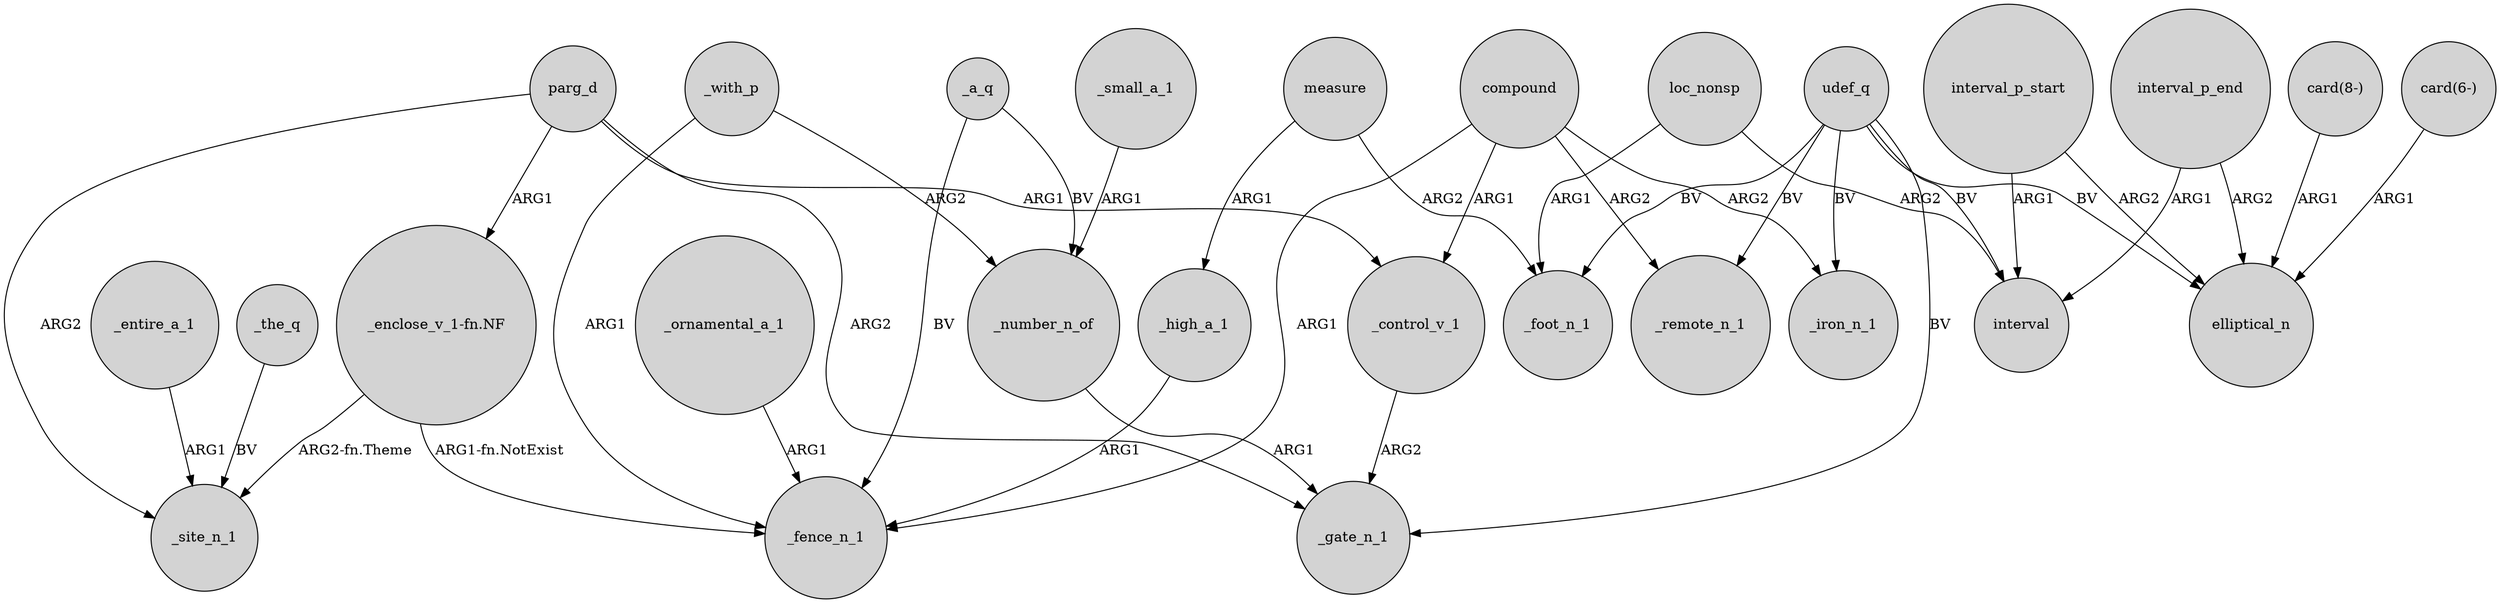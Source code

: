 digraph {
	node [shape=circle style=filled]
	_the_q -> _site_n_1 [label=BV]
	"_enclose_v_1-fn.NF" -> _site_n_1 [label="ARG2-fn.Theme"]
	parg_d -> _site_n_1 [label=ARG2]
	loc_nonsp -> interval [label=ARG2]
	_control_v_1 -> _gate_n_1 [label=ARG2]
	udef_q -> elliptical_n [label=BV]
	udef_q -> _iron_n_1 [label=BV]
	measure -> _high_a_1 [label=ARG1]
	measure -> _foot_n_1 [label=ARG2]
	_high_a_1 -> _fence_n_1 [label=ARG1]
	_a_q -> _number_n_of [label=BV]
	_number_n_of -> _gate_n_1 [label=ARG1]
	compound -> _control_v_1 [label=ARG1]
	_small_a_1 -> _number_n_of [label=ARG1]
	udef_q -> _gate_n_1 [label=BV]
	_entire_a_1 -> _site_n_1 [label=ARG1]
	interval_p_end -> elliptical_n [label=ARG2]
	compound -> _remote_n_1 [label=ARG2]
	parg_d -> _control_v_1 [label=ARG1]
	interval_p_start -> elliptical_n [label=ARG2]
	compound -> _iron_n_1 [label=ARG2]
	loc_nonsp -> _foot_n_1 [label=ARG1]
	_with_p -> _fence_n_1 [label=ARG1]
	udef_q -> _foot_n_1 [label=BV]
	_a_q -> _fence_n_1 [label=BV]
	interval_p_start -> interval [label=ARG1]
	"_enclose_v_1-fn.NF" -> _fence_n_1 [label="ARG1-fn.NotExist"]
	"card(6-)" -> elliptical_n [label=ARG1]
	udef_q -> _remote_n_1 [label=BV]
	parg_d -> _gate_n_1 [label=ARG2]
	interval_p_end -> interval [label=ARG1]
	_ornamental_a_1 -> _fence_n_1 [label=ARG1]
	parg_d -> "_enclose_v_1-fn.NF" [label=ARG1]
	"card(8-)" -> elliptical_n [label=ARG1]
	_with_p -> _number_n_of [label=ARG2]
	compound -> _fence_n_1 [label=ARG1]
	udef_q -> interval [label=BV]
}
